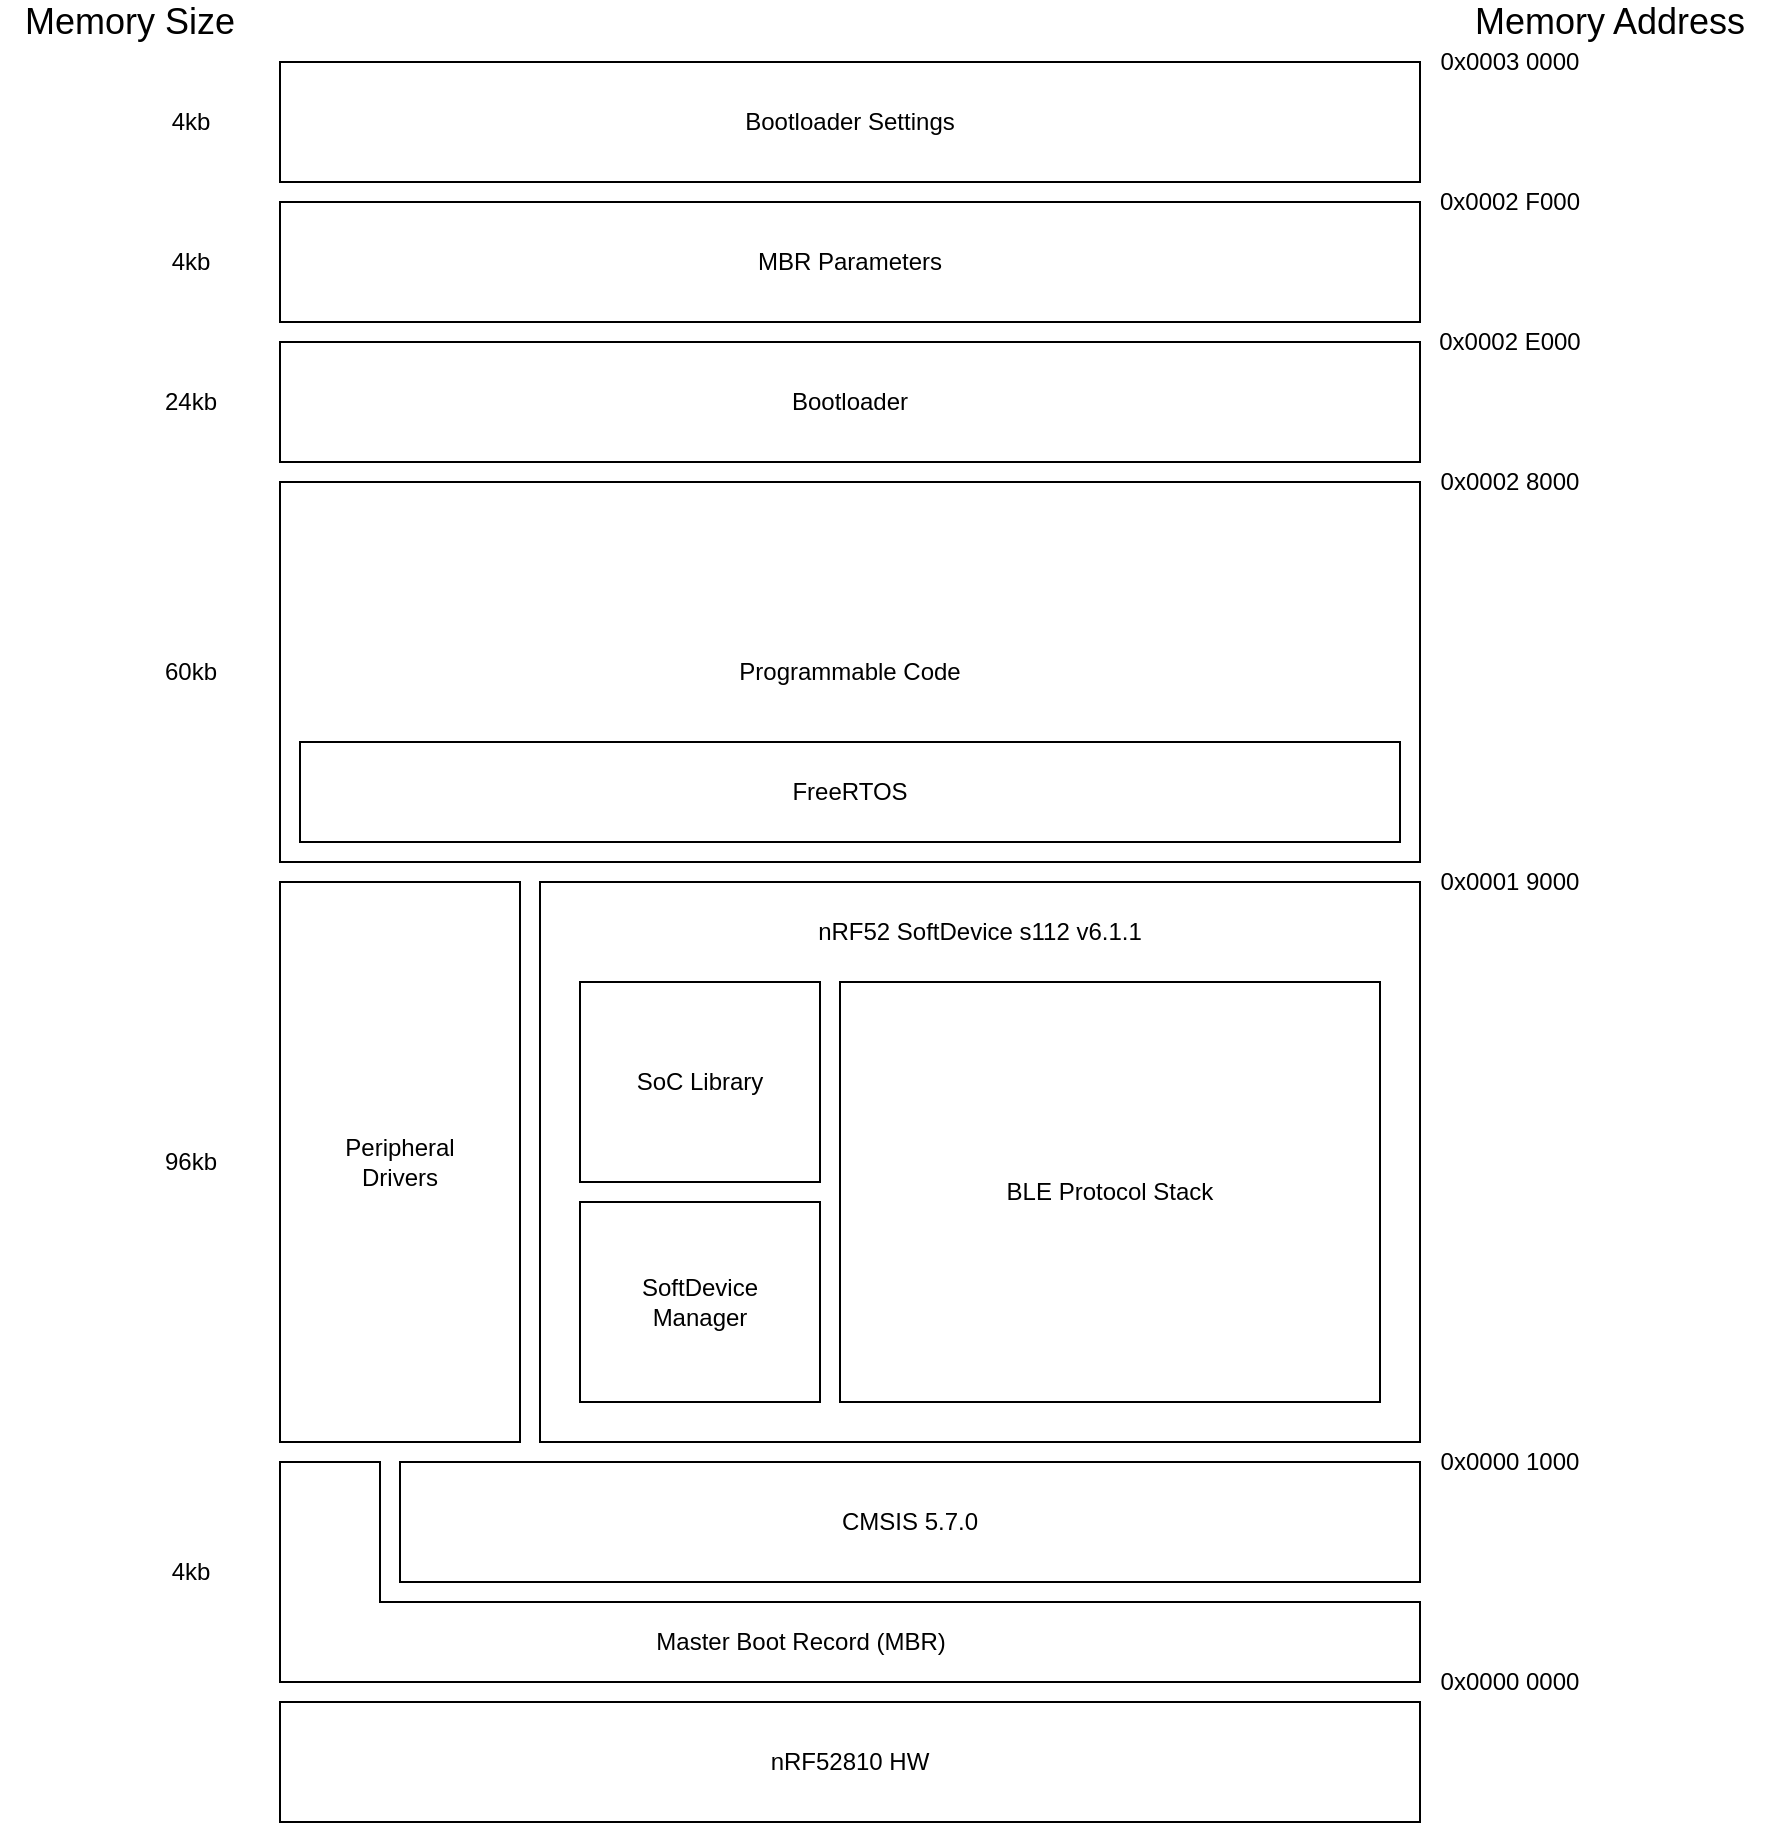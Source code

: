 <mxfile version="13.7.9" type="device"><diagram id="pcmX83y0b1w_9XulKqeR" name="Page-1"><mxGraphModel dx="1222" dy="1920" grid="1" gridSize="10" guides="1" tooltips="1" connect="1" arrows="1" fold="1" page="1" pageScale="1" pageWidth="1169" pageHeight="827" math="0" shadow="0"><root><mxCell id="0"/><mxCell id="1" parent="0"/><mxCell id="QC5cx_4JTP9E6EXHSJWN-1" value="nRF52810 HW" style="rounded=0;whiteSpace=wrap;html=1;" vertex="1" parent="1"><mxGeometry x="270" y="520" width="570" height="60" as="geometry"/></mxCell><mxCell id="QC5cx_4JTP9E6EXHSJWN-3" value="" style="shape=corner;whiteSpace=wrap;html=1;flipH=0;flipV=1;dx=50;dy=40;" vertex="1" parent="1"><mxGeometry x="270" y="400" width="570" height="110" as="geometry"/></mxCell><mxCell id="QC5cx_4JTP9E6EXHSJWN-4" value="CMSIS 5.7.0" style="rounded=0;whiteSpace=wrap;html=1;" vertex="1" parent="1"><mxGeometry x="330" y="400" width="510" height="60" as="geometry"/></mxCell><mxCell id="QC5cx_4JTP9E6EXHSJWN-5" value="Master Boot Record (MBR)" style="text;html=1;align=center;verticalAlign=middle;resizable=0;points=[];autosize=1;" vertex="1" parent="1"><mxGeometry x="450" y="480" width="160" height="20" as="geometry"/></mxCell><mxCell id="QC5cx_4JTP9E6EXHSJWN-6" value="nRF52 SoftDevice s112 v6.1.1&lt;br&gt;&lt;br&gt;&lt;br&gt;&lt;br&gt;&lt;br&gt;&lt;br&gt;&lt;br&gt;&lt;br&gt;&lt;br&gt;&lt;br&gt;&lt;br&gt;&lt;br&gt;&lt;br&gt;&lt;br&gt;&lt;br&gt;&lt;br&gt;&lt;br&gt;" style="rounded=0;whiteSpace=wrap;html=1;" vertex="1" parent="1"><mxGeometry x="400" y="110" width="440" height="280" as="geometry"/></mxCell><mxCell id="QC5cx_4JTP9E6EXHSJWN-8" value="SoC Library" style="rounded=0;whiteSpace=wrap;html=1;" vertex="1" parent="1"><mxGeometry x="420" y="160" width="120" height="100" as="geometry"/></mxCell><mxCell id="QC5cx_4JTP9E6EXHSJWN-9" value="SoftDevice&lt;br&gt;Manager" style="rounded=0;whiteSpace=wrap;html=1;" vertex="1" parent="1"><mxGeometry x="420" y="270" width="120" height="100" as="geometry"/></mxCell><mxCell id="QC5cx_4JTP9E6EXHSJWN-10" value="BLE Protocol Stack" style="rounded=0;whiteSpace=wrap;html=1;" vertex="1" parent="1"><mxGeometry x="550" y="160" width="270" height="210" as="geometry"/></mxCell><mxCell id="QC5cx_4JTP9E6EXHSJWN-14" value="Programmable Code" style="rounded=0;whiteSpace=wrap;html=1;" vertex="1" parent="1"><mxGeometry x="270" y="-90" width="570" height="190" as="geometry"/></mxCell><mxCell id="QC5cx_4JTP9E6EXHSJWN-16" value="Bootloader" style="rounded=0;whiteSpace=wrap;html=1;" vertex="1" parent="1"><mxGeometry x="270" y="-160" width="570" height="60" as="geometry"/></mxCell><mxCell id="QC5cx_4JTP9E6EXHSJWN-17" value="MBR Parameters" style="rounded=0;whiteSpace=wrap;html=1;" vertex="1" parent="1"><mxGeometry x="270" y="-230" width="570" height="60" as="geometry"/></mxCell><mxCell id="QC5cx_4JTP9E6EXHSJWN-18" value="Bootloader Settings" style="rounded=0;whiteSpace=wrap;html=1;" vertex="1" parent="1"><mxGeometry x="270" y="-300" width="570" height="60" as="geometry"/></mxCell><mxCell id="QC5cx_4JTP9E6EXHSJWN-19" value="Peripheral&lt;br&gt;Drivers" style="rounded=0;whiteSpace=wrap;html=1;" vertex="1" parent="1"><mxGeometry x="270" y="110" width="120" height="280" as="geometry"/></mxCell><mxCell id="QC5cx_4JTP9E6EXHSJWN-7" value="FreeRTOS" style="rounded=0;whiteSpace=wrap;html=1;" vertex="1" parent="1"><mxGeometry x="280" y="40" width="550" height="50" as="geometry"/></mxCell><mxCell id="QC5cx_4JTP9E6EXHSJWN-20" value="0x0000 0000" style="text;html=1;strokeColor=none;fillColor=none;align=center;verticalAlign=middle;whiteSpace=wrap;rounded=0;" vertex="1" parent="1"><mxGeometry x="840" y="500" width="90" height="20" as="geometry"/></mxCell><mxCell id="QC5cx_4JTP9E6EXHSJWN-21" value="&lt;font style=&quot;font-size: 18px&quot;&gt;Memory Address&lt;/font&gt;" style="text;html=1;strokeColor=none;fillColor=none;align=center;verticalAlign=middle;whiteSpace=wrap;rounded=0;" vertex="1" parent="1"><mxGeometry x="850" y="-330" width="170" height="20" as="geometry"/></mxCell><mxCell id="QC5cx_4JTP9E6EXHSJWN-22" value="0x0000 1000" style="text;html=1;strokeColor=none;fillColor=none;align=center;verticalAlign=middle;whiteSpace=wrap;rounded=0;" vertex="1" parent="1"><mxGeometry x="840" y="390" width="90" height="20" as="geometry"/></mxCell><mxCell id="QC5cx_4JTP9E6EXHSJWN-24" value="&lt;font style=&quot;font-size: 18px&quot;&gt;Memory Size&lt;/font&gt;" style="text;html=1;strokeColor=none;fillColor=none;align=center;verticalAlign=middle;whiteSpace=wrap;rounded=0;" vertex="1" parent="1"><mxGeometry x="130" y="-330" width="130" height="20" as="geometry"/></mxCell><mxCell id="QC5cx_4JTP9E6EXHSJWN-25" value="0x0001 9000" style="text;html=1;strokeColor=none;fillColor=none;align=center;verticalAlign=middle;whiteSpace=wrap;rounded=0;" vertex="1" parent="1"><mxGeometry x="840" y="100" width="90" height="20" as="geometry"/></mxCell><mxCell id="QC5cx_4JTP9E6EXHSJWN-26" value="0x0002 8000" style="text;html=1;strokeColor=none;fillColor=none;align=center;verticalAlign=middle;whiteSpace=wrap;rounded=0;" vertex="1" parent="1"><mxGeometry x="840" y="-100" width="90" height="20" as="geometry"/></mxCell><mxCell id="QC5cx_4JTP9E6EXHSJWN-27" value="0x0002 E000" style="text;html=1;strokeColor=none;fillColor=none;align=center;verticalAlign=middle;whiteSpace=wrap;rounded=0;" vertex="1" parent="1"><mxGeometry x="840" y="-170" width="90" height="20" as="geometry"/></mxCell><mxCell id="QC5cx_4JTP9E6EXHSJWN-28" value="0x0002 F000" style="text;html=1;strokeColor=none;fillColor=none;align=center;verticalAlign=middle;whiteSpace=wrap;rounded=0;" vertex="1" parent="1"><mxGeometry x="840" y="-240" width="90" height="20" as="geometry"/></mxCell><mxCell id="QC5cx_4JTP9E6EXHSJWN-29" value="0x0003 0000" style="text;html=1;strokeColor=none;fillColor=none;align=center;verticalAlign=middle;whiteSpace=wrap;rounded=0;" vertex="1" parent="1"><mxGeometry x="840" y="-310" width="90" height="20" as="geometry"/></mxCell><mxCell id="QC5cx_4JTP9E6EXHSJWN-30" value="4kb" style="text;html=1;align=center;verticalAlign=middle;resizable=0;points=[];autosize=1;" vertex="1" parent="1"><mxGeometry x="210" y="445" width="30" height="20" as="geometry"/></mxCell><mxCell id="QC5cx_4JTP9E6EXHSJWN-31" value="96kb" style="text;html=1;align=center;verticalAlign=middle;resizable=0;points=[];autosize=1;" vertex="1" parent="1"><mxGeometry x="205" y="240" width="40" height="20" as="geometry"/></mxCell><mxCell id="QC5cx_4JTP9E6EXHSJWN-32" value="60kb" style="text;html=1;align=center;verticalAlign=middle;resizable=0;points=[];autosize=1;" vertex="1" parent="1"><mxGeometry x="205" y="-5" width="40" height="20" as="geometry"/></mxCell><mxCell id="QC5cx_4JTP9E6EXHSJWN-33" value="24kb" style="text;html=1;align=center;verticalAlign=middle;resizable=0;points=[];autosize=1;" vertex="1" parent="1"><mxGeometry x="205" y="-140" width="40" height="20" as="geometry"/></mxCell><mxCell id="QC5cx_4JTP9E6EXHSJWN-34" value="4kb" style="text;html=1;align=center;verticalAlign=middle;resizable=0;points=[];autosize=1;" vertex="1" parent="1"><mxGeometry x="210" y="-210" width="30" height="20" as="geometry"/></mxCell><mxCell id="QC5cx_4JTP9E6EXHSJWN-35" value="4kb" style="text;html=1;align=center;verticalAlign=middle;resizable=0;points=[];autosize=1;" vertex="1" parent="1"><mxGeometry x="210" y="-280" width="30" height="20" as="geometry"/></mxCell></root></mxGraphModel></diagram></mxfile>